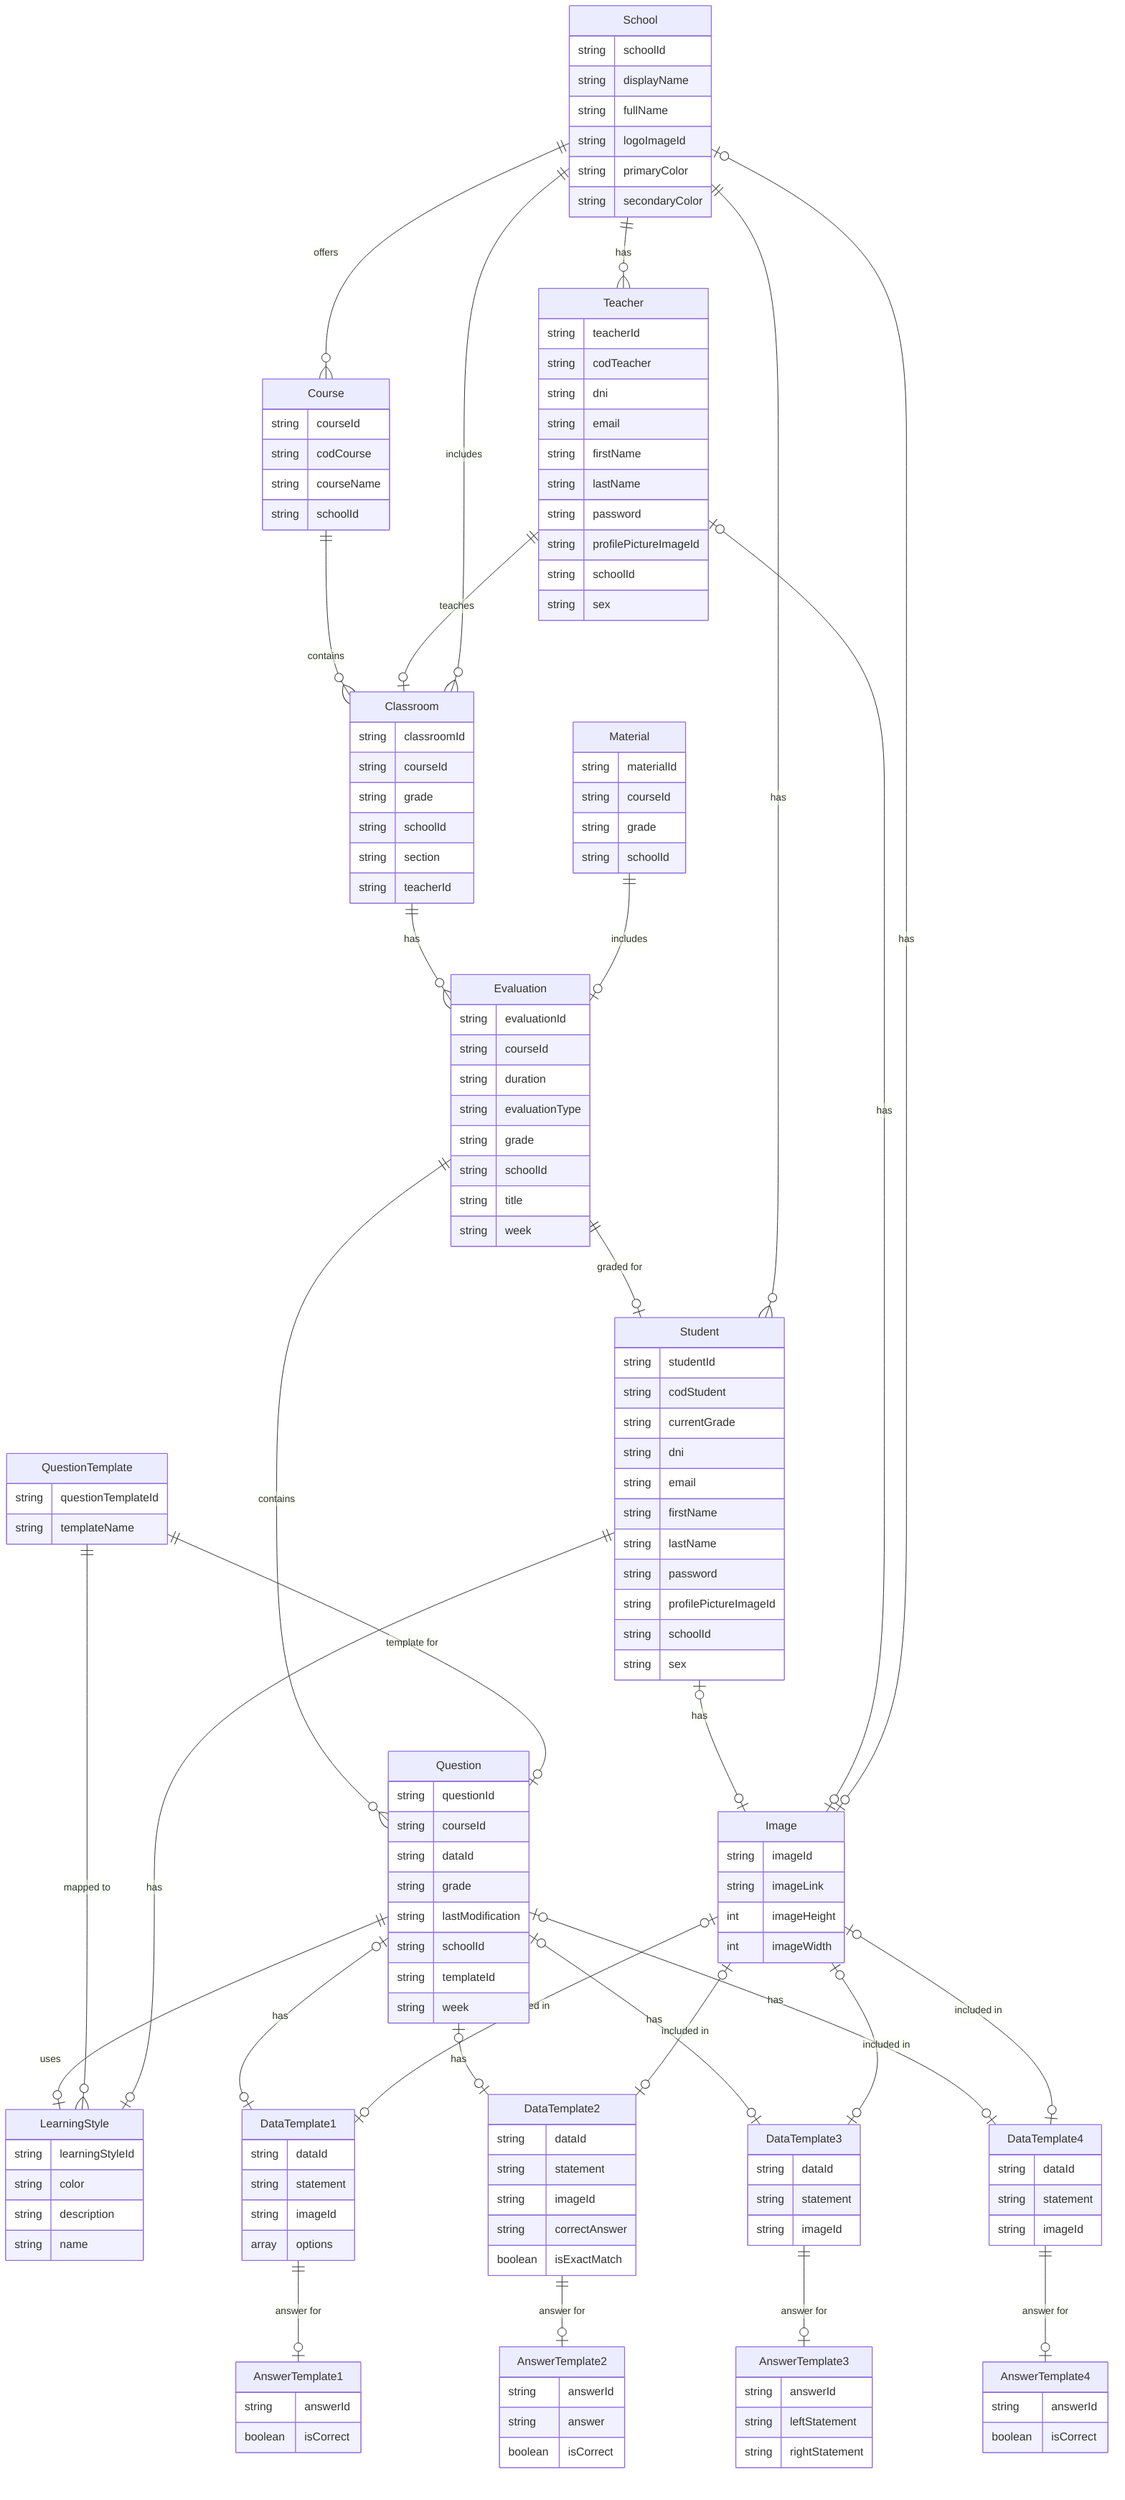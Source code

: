 erDiagram
    School {
        string schoolId
        string displayName
        string fullName
        string logoImageId
        string primaryColor
        string secondaryColor
    }

    Teacher {
        string teacherId
        string codTeacher
        string dni
        string email
        string firstName
        string lastName
        string password
        string profilePictureImageId
        string schoolId
        string sex
    }

    Student {
        string studentId
        string codStudent
        string currentGrade
        string dni
        string email
        string firstName
        string lastName
        string password
        string profilePictureImageId
        string schoolId
        string sex
    }

    LearningStyle {
        string learningStyleId
        string color
        string description
        string name
    }

    Course {
        string courseId
        string codCourse
        string courseName
        string schoolId
    }

    Classroom {
        string classroomId
        string courseId
        string grade
        string schoolId
        string section
        string teacherId
    }

    QuestionTemplate {
        string questionTemplateId
        string templateName
    }

    Question {
        string questionId
        string courseId
        string dataId
        string grade
        string lastModification
        string schoolId
        string templateId
        string week
    }

    Image {
        string imageId
        string imageLink
        int imageHeight
        int imageWidth
    }

    DataTemplate1 {
        string dataId
        string statement
        string imageId
        array options
    }

    AnswerTemplate1 {
        string answerId
        boolean isCorrect
    }

    DataTemplate2 {
        string dataId
        string statement
        string imageId
        string correctAnswer
        boolean isExactMatch
    }

    AnswerTemplate2 {
        string answerId
        string answer
        boolean isCorrect
    }

    DataTemplate3 {
        string dataId
        string statement
        string imageId
    }

    AnswerTemplate3 {
        string answerId
        string leftStatement
        string rightStatement
    }

    DataTemplate4 {
        string dataId
        string statement
        string imageId
    }

    AnswerTemplate4 {
        string answerId
        boolean isCorrect
    }

    Evaluation {
        string evaluationId
        string courseId
        string duration
        string evaluationType
        string grade
        string schoolId
        string title
        string week
    }

    Material {
        string materialId
        string courseId
        string grade
        string schoolId
    }

    %% Relationships
    School ||--o{ Teacher : "has"
    School ||--o{ Student : "has"
    School ||--o{ Course : "offers"
    School ||--o{ Classroom : "includes"
    School |o--o| Image : "has"
    Teacher ||--o| Classroom : "teaches"
    Teacher |o--o| Image : "has"
    Student |o--o| Image : "has"
    Student ||--o| LearningStyle : "has"
    Course ||--o{ Classroom : "contains"
    QuestionTemplate ||--o{ LearningStyle : "mapped to"
    QuestionTemplate ||--o| Question : "template for"
    Image |o--o| DataTemplate1 : "included in"
    Image |o--o| DataTemplate2 : "included in"
    Image |o--o| DataTemplate3 : "included in"
    Image |o--o| DataTemplate4 : "included in"
    Question |o--o| DataTemplate1 : "has"
    Question |o--o| DataTemplate2 : "has"
    Question |o--o| DataTemplate3 : "has"
    Question |o--o| DataTemplate4 : "has"
    DataTemplate1 ||--o| AnswerTemplate1 : "answer for"
    DataTemplate2 ||--o| AnswerTemplate2 : "answer for"
    DataTemplate3 ||--o| AnswerTemplate3 : "answer for"
    DataTemplate4 ||--o| AnswerTemplate4 : "answer for"
    Question ||--o| LearningStyle : "uses"
    Evaluation ||--o{ Question : "contains"
    Material ||--o| Evaluation : "includes"
    Classroom ||--o{ Evaluation : "has"
    Evaluation ||--o| Student : "graded for"